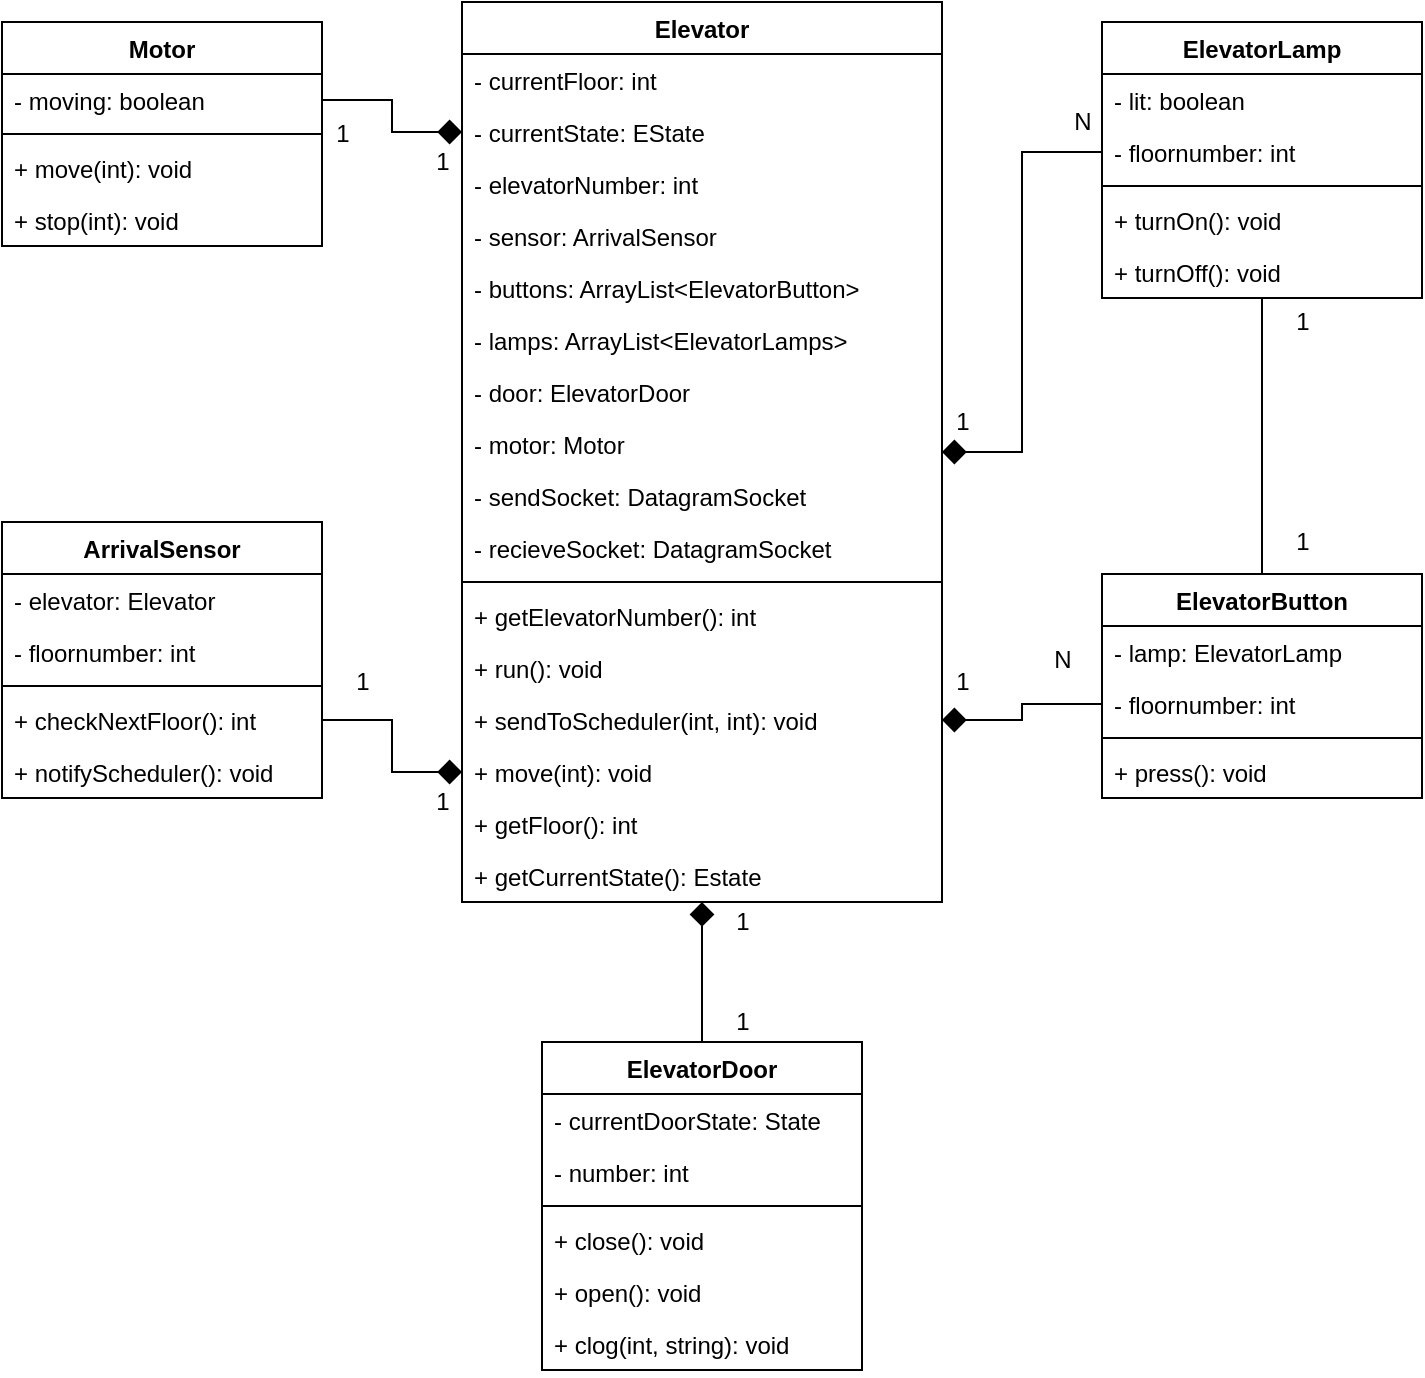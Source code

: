 <mxfile version="17.1.0" type="device"><diagram id="mqAwaWVRyFPyWEvbYP7I" name="Page-1"><mxGraphModel dx="1354" dy="792" grid="1" gridSize="10" guides="1" tooltips="1" connect="1" arrows="1" fold="1" page="1" pageScale="1" pageWidth="850" pageHeight="1100" math="0" shadow="0"><root><mxCell id="0"/><mxCell id="1" parent="0"/><mxCell id="f2Yjp5UeTi-kmXm_3Gc9-8" value="Elevator" style="swimlane;fontStyle=1;align=center;verticalAlign=top;childLayout=stackLayout;horizontal=1;startSize=26;horizontalStack=0;resizeParent=1;resizeParentMax=0;resizeLast=0;collapsible=1;marginBottom=0;" vertex="1" parent="1"><mxGeometry x="260" y="50" width="240" height="450" as="geometry"/></mxCell><mxCell id="f2Yjp5UeTi-kmXm_3Gc9-9" value="- currentFloor: int" style="text;strokeColor=none;fillColor=none;align=left;verticalAlign=top;spacingLeft=4;spacingRight=4;overflow=hidden;rotatable=0;points=[[0,0.5],[1,0.5]];portConstraint=eastwest;" vertex="1" parent="f2Yjp5UeTi-kmXm_3Gc9-8"><mxGeometry y="26" width="240" height="26" as="geometry"/></mxCell><mxCell id="f2Yjp5UeTi-kmXm_3Gc9-12" value="- currentState: EState" style="text;strokeColor=none;fillColor=none;align=left;verticalAlign=top;spacingLeft=4;spacingRight=4;overflow=hidden;rotatable=0;points=[[0,0.5],[1,0.5]];portConstraint=eastwest;" vertex="1" parent="f2Yjp5UeTi-kmXm_3Gc9-8"><mxGeometry y="52" width="240" height="26" as="geometry"/></mxCell><mxCell id="f2Yjp5UeTi-kmXm_3Gc9-13" value="- elevatorNumber: int" style="text;strokeColor=none;fillColor=none;align=left;verticalAlign=top;spacingLeft=4;spacingRight=4;overflow=hidden;rotatable=0;points=[[0,0.5],[1,0.5]];portConstraint=eastwest;" vertex="1" parent="f2Yjp5UeTi-kmXm_3Gc9-8"><mxGeometry y="78" width="240" height="26" as="geometry"/></mxCell><mxCell id="f2Yjp5UeTi-kmXm_3Gc9-14" value="- sensor: ArrivalSensor" style="text;strokeColor=none;fillColor=none;align=left;verticalAlign=top;spacingLeft=4;spacingRight=4;overflow=hidden;rotatable=0;points=[[0,0.5],[1,0.5]];portConstraint=eastwest;" vertex="1" parent="f2Yjp5UeTi-kmXm_3Gc9-8"><mxGeometry y="104" width="240" height="26" as="geometry"/></mxCell><mxCell id="f2Yjp5UeTi-kmXm_3Gc9-16" value="- buttons: ArrayList&lt;ElevatorButton&gt;" style="text;strokeColor=none;fillColor=none;align=left;verticalAlign=top;spacingLeft=4;spacingRight=4;overflow=hidden;rotatable=0;points=[[0,0.5],[1,0.5]];portConstraint=eastwest;" vertex="1" parent="f2Yjp5UeTi-kmXm_3Gc9-8"><mxGeometry y="130" width="240" height="26" as="geometry"/></mxCell><mxCell id="f2Yjp5UeTi-kmXm_3Gc9-17" value="- lamps: ArrayList&lt;ElevatorLamps&gt;" style="text;strokeColor=none;fillColor=none;align=left;verticalAlign=top;spacingLeft=4;spacingRight=4;overflow=hidden;rotatable=0;points=[[0,0.5],[1,0.5]];portConstraint=eastwest;" vertex="1" parent="f2Yjp5UeTi-kmXm_3Gc9-8"><mxGeometry y="156" width="240" height="26" as="geometry"/></mxCell><mxCell id="f2Yjp5UeTi-kmXm_3Gc9-15" value="- door: ElevatorDoor" style="text;strokeColor=none;fillColor=none;align=left;verticalAlign=top;spacingLeft=4;spacingRight=4;overflow=hidden;rotatable=0;points=[[0,0.5],[1,0.5]];portConstraint=eastwest;" vertex="1" parent="f2Yjp5UeTi-kmXm_3Gc9-8"><mxGeometry y="182" width="240" height="26" as="geometry"/></mxCell><mxCell id="f2Yjp5UeTi-kmXm_3Gc9-18" value="- motor: Motor" style="text;strokeColor=none;fillColor=none;align=left;verticalAlign=top;spacingLeft=4;spacingRight=4;overflow=hidden;rotatable=0;points=[[0,0.5],[1,0.5]];portConstraint=eastwest;" vertex="1" parent="f2Yjp5UeTi-kmXm_3Gc9-8"><mxGeometry y="208" width="240" height="26" as="geometry"/></mxCell><mxCell id="f2Yjp5UeTi-kmXm_3Gc9-69" value="- sendSocket: DatagramSocket" style="text;strokeColor=none;fillColor=none;align=left;verticalAlign=top;spacingLeft=4;spacingRight=4;overflow=hidden;rotatable=0;points=[[0,0.5],[1,0.5]];portConstraint=eastwest;" vertex="1" parent="f2Yjp5UeTi-kmXm_3Gc9-8"><mxGeometry y="234" width="240" height="26" as="geometry"/></mxCell><mxCell id="f2Yjp5UeTi-kmXm_3Gc9-70" value="- recieveSocket: DatagramSocket" style="text;strokeColor=none;fillColor=none;align=left;verticalAlign=top;spacingLeft=4;spacingRight=4;overflow=hidden;rotatable=0;points=[[0,0.5],[1,0.5]];portConstraint=eastwest;" vertex="1" parent="f2Yjp5UeTi-kmXm_3Gc9-8"><mxGeometry y="260" width="240" height="26" as="geometry"/></mxCell><mxCell id="f2Yjp5UeTi-kmXm_3Gc9-10" value="" style="line;strokeWidth=1;fillColor=none;align=left;verticalAlign=middle;spacingTop=-1;spacingLeft=3;spacingRight=3;rotatable=0;labelPosition=right;points=[];portConstraint=eastwest;" vertex="1" parent="f2Yjp5UeTi-kmXm_3Gc9-8"><mxGeometry y="286" width="240" height="8" as="geometry"/></mxCell><mxCell id="f2Yjp5UeTi-kmXm_3Gc9-11" value="+ getElevatorNumber(): int" style="text;strokeColor=none;fillColor=none;align=left;verticalAlign=top;spacingLeft=4;spacingRight=4;overflow=hidden;rotatable=0;points=[[0,0.5],[1,0.5]];portConstraint=eastwest;" vertex="1" parent="f2Yjp5UeTi-kmXm_3Gc9-8"><mxGeometry y="294" width="240" height="26" as="geometry"/></mxCell><mxCell id="f2Yjp5UeTi-kmXm_3Gc9-20" value="+ run(): void" style="text;strokeColor=none;fillColor=none;align=left;verticalAlign=top;spacingLeft=4;spacingRight=4;overflow=hidden;rotatable=0;points=[[0,0.5],[1,0.5]];portConstraint=eastwest;" vertex="1" parent="f2Yjp5UeTi-kmXm_3Gc9-8"><mxGeometry y="320" width="240" height="26" as="geometry"/></mxCell><mxCell id="f2Yjp5UeTi-kmXm_3Gc9-19" value="+ sendToScheduler(int, int): void" style="text;strokeColor=none;fillColor=none;align=left;verticalAlign=top;spacingLeft=4;spacingRight=4;overflow=hidden;rotatable=0;points=[[0,0.5],[1,0.5]];portConstraint=eastwest;" vertex="1" parent="f2Yjp5UeTi-kmXm_3Gc9-8"><mxGeometry y="346" width="240" height="26" as="geometry"/></mxCell><mxCell id="f2Yjp5UeTi-kmXm_3Gc9-21" value="+ move(int): void" style="text;strokeColor=none;fillColor=none;align=left;verticalAlign=top;spacingLeft=4;spacingRight=4;overflow=hidden;rotatable=0;points=[[0,0.5],[1,0.5]];portConstraint=eastwest;" vertex="1" parent="f2Yjp5UeTi-kmXm_3Gc9-8"><mxGeometry y="372" width="240" height="26" as="geometry"/></mxCell><mxCell id="f2Yjp5UeTi-kmXm_3Gc9-22" value="+ getFloor(): int" style="text;strokeColor=none;fillColor=none;align=left;verticalAlign=top;spacingLeft=4;spacingRight=4;overflow=hidden;rotatable=0;points=[[0,0.5],[1,0.5]];portConstraint=eastwest;" vertex="1" parent="f2Yjp5UeTi-kmXm_3Gc9-8"><mxGeometry y="398" width="240" height="26" as="geometry"/></mxCell><mxCell id="f2Yjp5UeTi-kmXm_3Gc9-23" value="+ getCurrentState(): Estate" style="text;strokeColor=none;fillColor=none;align=left;verticalAlign=top;spacingLeft=4;spacingRight=4;overflow=hidden;rotatable=0;points=[[0,0.5],[1,0.5]];portConstraint=eastwest;" vertex="1" parent="f2Yjp5UeTi-kmXm_3Gc9-8"><mxGeometry y="424" width="240" height="26" as="geometry"/></mxCell><mxCell id="f2Yjp5UeTi-kmXm_3Gc9-24" value="Motor" style="swimlane;fontStyle=1;align=center;verticalAlign=top;childLayout=stackLayout;horizontal=1;startSize=26;horizontalStack=0;resizeParent=1;resizeParentMax=0;resizeLast=0;collapsible=1;marginBottom=0;" vertex="1" parent="1"><mxGeometry x="30" y="60" width="160" height="112" as="geometry"/></mxCell><mxCell id="f2Yjp5UeTi-kmXm_3Gc9-25" value="- moving: boolean" style="text;strokeColor=none;fillColor=none;align=left;verticalAlign=top;spacingLeft=4;spacingRight=4;overflow=hidden;rotatable=0;points=[[0,0.5],[1,0.5]];portConstraint=eastwest;" vertex="1" parent="f2Yjp5UeTi-kmXm_3Gc9-24"><mxGeometry y="26" width="160" height="26" as="geometry"/></mxCell><mxCell id="f2Yjp5UeTi-kmXm_3Gc9-26" value="" style="line;strokeWidth=1;fillColor=none;align=left;verticalAlign=middle;spacingTop=-1;spacingLeft=3;spacingRight=3;rotatable=0;labelPosition=right;points=[];portConstraint=eastwest;" vertex="1" parent="f2Yjp5UeTi-kmXm_3Gc9-24"><mxGeometry y="52" width="160" height="8" as="geometry"/></mxCell><mxCell id="f2Yjp5UeTi-kmXm_3Gc9-27" value="+ move(int): void" style="text;strokeColor=none;fillColor=none;align=left;verticalAlign=top;spacingLeft=4;spacingRight=4;overflow=hidden;rotatable=0;points=[[0,0.5],[1,0.5]];portConstraint=eastwest;" vertex="1" parent="f2Yjp5UeTi-kmXm_3Gc9-24"><mxGeometry y="60" width="160" height="26" as="geometry"/></mxCell><mxCell id="f2Yjp5UeTi-kmXm_3Gc9-28" value="+ stop(int): void" style="text;strokeColor=none;fillColor=none;align=left;verticalAlign=top;spacingLeft=4;spacingRight=4;overflow=hidden;rotatable=0;points=[[0,0.5],[1,0.5]];portConstraint=eastwest;" vertex="1" parent="f2Yjp5UeTi-kmXm_3Gc9-24"><mxGeometry y="86" width="160" height="26" as="geometry"/></mxCell><mxCell id="f2Yjp5UeTi-kmXm_3Gc9-29" value="ElevatorLamp" style="swimlane;fontStyle=1;align=center;verticalAlign=top;childLayout=stackLayout;horizontal=1;startSize=26;horizontalStack=0;resizeParent=1;resizeParentMax=0;resizeLast=0;collapsible=1;marginBottom=0;" vertex="1" parent="1"><mxGeometry x="580" y="60" width="160" height="138" as="geometry"/></mxCell><mxCell id="f2Yjp5UeTi-kmXm_3Gc9-30" value="- lit: boolean" style="text;strokeColor=none;fillColor=none;align=left;verticalAlign=top;spacingLeft=4;spacingRight=4;overflow=hidden;rotatable=0;points=[[0,0.5],[1,0.5]];portConstraint=eastwest;" vertex="1" parent="f2Yjp5UeTi-kmXm_3Gc9-29"><mxGeometry y="26" width="160" height="26" as="geometry"/></mxCell><mxCell id="f2Yjp5UeTi-kmXm_3Gc9-34" value="- floornumber: int" style="text;strokeColor=none;fillColor=none;align=left;verticalAlign=top;spacingLeft=4;spacingRight=4;overflow=hidden;rotatable=0;points=[[0,0.5],[1,0.5]];portConstraint=eastwest;" vertex="1" parent="f2Yjp5UeTi-kmXm_3Gc9-29"><mxGeometry y="52" width="160" height="26" as="geometry"/></mxCell><mxCell id="f2Yjp5UeTi-kmXm_3Gc9-31" value="" style="line;strokeWidth=1;fillColor=none;align=left;verticalAlign=middle;spacingTop=-1;spacingLeft=3;spacingRight=3;rotatable=0;labelPosition=right;points=[];portConstraint=eastwest;" vertex="1" parent="f2Yjp5UeTi-kmXm_3Gc9-29"><mxGeometry y="78" width="160" height="8" as="geometry"/></mxCell><mxCell id="f2Yjp5UeTi-kmXm_3Gc9-32" value="+ turnOn(): void" style="text;strokeColor=none;fillColor=none;align=left;verticalAlign=top;spacingLeft=4;spacingRight=4;overflow=hidden;rotatable=0;points=[[0,0.5],[1,0.5]];portConstraint=eastwest;" vertex="1" parent="f2Yjp5UeTi-kmXm_3Gc9-29"><mxGeometry y="86" width="160" height="26" as="geometry"/></mxCell><mxCell id="f2Yjp5UeTi-kmXm_3Gc9-33" value="+ turnOff(): void" style="text;strokeColor=none;fillColor=none;align=left;verticalAlign=top;spacingLeft=4;spacingRight=4;overflow=hidden;rotatable=0;points=[[0,0.5],[1,0.5]];portConstraint=eastwest;" vertex="1" parent="f2Yjp5UeTi-kmXm_3Gc9-29"><mxGeometry y="112" width="160" height="26" as="geometry"/></mxCell><mxCell id="f2Yjp5UeTi-kmXm_3Gc9-55" style="edgeStyle=orthogonalEdgeStyle;rounded=0;orthogonalLoop=1;jettySize=auto;html=1;exitX=0.5;exitY=0;exitDx=0;exitDy=0;entryX=0.5;entryY=1;entryDx=0;entryDy=0;endArrow=diamond;endFill=1;endSize=10;" edge="1" parent="1" source="f2Yjp5UeTi-kmXm_3Gc9-35" target="f2Yjp5UeTi-kmXm_3Gc9-8"><mxGeometry relative="1" as="geometry"/></mxCell><mxCell id="f2Yjp5UeTi-kmXm_3Gc9-35" value="ElevatorDoor" style="swimlane;fontStyle=1;align=center;verticalAlign=top;childLayout=stackLayout;horizontal=1;startSize=26;horizontalStack=0;resizeParent=1;resizeParentMax=0;resizeLast=0;collapsible=1;marginBottom=0;" vertex="1" parent="1"><mxGeometry x="300" y="570" width="160" height="164" as="geometry"/></mxCell><mxCell id="f2Yjp5UeTi-kmXm_3Gc9-36" value="- currentDoorState: State" style="text;strokeColor=none;fillColor=none;align=left;verticalAlign=top;spacingLeft=4;spacingRight=4;overflow=hidden;rotatable=0;points=[[0,0.5],[1,0.5]];portConstraint=eastwest;" vertex="1" parent="f2Yjp5UeTi-kmXm_3Gc9-35"><mxGeometry y="26" width="160" height="26" as="geometry"/></mxCell><mxCell id="f2Yjp5UeTi-kmXm_3Gc9-37" value="- number: int" style="text;strokeColor=none;fillColor=none;align=left;verticalAlign=top;spacingLeft=4;spacingRight=4;overflow=hidden;rotatable=0;points=[[0,0.5],[1,0.5]];portConstraint=eastwest;" vertex="1" parent="f2Yjp5UeTi-kmXm_3Gc9-35"><mxGeometry y="52" width="160" height="26" as="geometry"/></mxCell><mxCell id="f2Yjp5UeTi-kmXm_3Gc9-38" value="" style="line;strokeWidth=1;fillColor=none;align=left;verticalAlign=middle;spacingTop=-1;spacingLeft=3;spacingRight=3;rotatable=0;labelPosition=right;points=[];portConstraint=eastwest;" vertex="1" parent="f2Yjp5UeTi-kmXm_3Gc9-35"><mxGeometry y="78" width="160" height="8" as="geometry"/></mxCell><mxCell id="f2Yjp5UeTi-kmXm_3Gc9-39" value="+ close(): void" style="text;strokeColor=none;fillColor=none;align=left;verticalAlign=top;spacingLeft=4;spacingRight=4;overflow=hidden;rotatable=0;points=[[0,0.5],[1,0.5]];portConstraint=eastwest;" vertex="1" parent="f2Yjp5UeTi-kmXm_3Gc9-35"><mxGeometry y="86" width="160" height="26" as="geometry"/></mxCell><mxCell id="f2Yjp5UeTi-kmXm_3Gc9-40" value="+ open(): void" style="text;strokeColor=none;fillColor=none;align=left;verticalAlign=top;spacingLeft=4;spacingRight=4;overflow=hidden;rotatable=0;points=[[0,0.5],[1,0.5]];portConstraint=eastwest;" vertex="1" parent="f2Yjp5UeTi-kmXm_3Gc9-35"><mxGeometry y="112" width="160" height="26" as="geometry"/></mxCell><mxCell id="f2Yjp5UeTi-kmXm_3Gc9-41" value="+ clog(int, string): void" style="text;strokeColor=none;fillColor=none;align=left;verticalAlign=top;spacingLeft=4;spacingRight=4;overflow=hidden;rotatable=0;points=[[0,0.5],[1,0.5]];portConstraint=eastwest;" vertex="1" parent="f2Yjp5UeTi-kmXm_3Gc9-35"><mxGeometry y="138" width="160" height="26" as="geometry"/></mxCell><mxCell id="f2Yjp5UeTi-kmXm_3Gc9-62" style="edgeStyle=orthogonalEdgeStyle;rounded=0;orthogonalLoop=1;jettySize=auto;html=1;exitX=0.5;exitY=0;exitDx=0;exitDy=0;endArrow=none;endFill=0;endSize=10;" edge="1" parent="1" source="f2Yjp5UeTi-kmXm_3Gc9-42" target="f2Yjp5UeTi-kmXm_3Gc9-29"><mxGeometry relative="1" as="geometry"/></mxCell><mxCell id="f2Yjp5UeTi-kmXm_3Gc9-42" value="ElevatorButton" style="swimlane;fontStyle=1;align=center;verticalAlign=top;childLayout=stackLayout;horizontal=1;startSize=26;horizontalStack=0;resizeParent=1;resizeParentMax=0;resizeLast=0;collapsible=1;marginBottom=0;" vertex="1" parent="1"><mxGeometry x="580" y="336" width="160" height="112" as="geometry"/></mxCell><mxCell id="f2Yjp5UeTi-kmXm_3Gc9-43" value="- lamp: ElevatorLamp" style="text;strokeColor=none;fillColor=none;align=left;verticalAlign=top;spacingLeft=4;spacingRight=4;overflow=hidden;rotatable=0;points=[[0,0.5],[1,0.5]];portConstraint=eastwest;" vertex="1" parent="f2Yjp5UeTi-kmXm_3Gc9-42"><mxGeometry y="26" width="160" height="26" as="geometry"/></mxCell><mxCell id="f2Yjp5UeTi-kmXm_3Gc9-44" value="- floornumber: int" style="text;strokeColor=none;fillColor=none;align=left;verticalAlign=top;spacingLeft=4;spacingRight=4;overflow=hidden;rotatable=0;points=[[0,0.5],[1,0.5]];portConstraint=eastwest;" vertex="1" parent="f2Yjp5UeTi-kmXm_3Gc9-42"><mxGeometry y="52" width="160" height="26" as="geometry"/></mxCell><mxCell id="f2Yjp5UeTi-kmXm_3Gc9-45" value="" style="line;strokeWidth=1;fillColor=none;align=left;verticalAlign=middle;spacingTop=-1;spacingLeft=3;spacingRight=3;rotatable=0;labelPosition=right;points=[];portConstraint=eastwest;" vertex="1" parent="f2Yjp5UeTi-kmXm_3Gc9-42"><mxGeometry y="78" width="160" height="8" as="geometry"/></mxCell><mxCell id="f2Yjp5UeTi-kmXm_3Gc9-46" value="+ press(): void" style="text;strokeColor=none;fillColor=none;align=left;verticalAlign=top;spacingLeft=4;spacingRight=4;overflow=hidden;rotatable=0;points=[[0,0.5],[1,0.5]];portConstraint=eastwest;" vertex="1" parent="f2Yjp5UeTi-kmXm_3Gc9-42"><mxGeometry y="86" width="160" height="26" as="geometry"/></mxCell><mxCell id="f2Yjp5UeTi-kmXm_3Gc9-48" value="ArrivalSensor" style="swimlane;fontStyle=1;align=center;verticalAlign=top;childLayout=stackLayout;horizontal=1;startSize=26;horizontalStack=0;resizeParent=1;resizeParentMax=0;resizeLast=0;collapsible=1;marginBottom=0;" vertex="1" parent="1"><mxGeometry x="30" y="310" width="160" height="138" as="geometry"/></mxCell><mxCell id="f2Yjp5UeTi-kmXm_3Gc9-49" value="- elevator: Elevator" style="text;strokeColor=none;fillColor=none;align=left;verticalAlign=top;spacingLeft=4;spacingRight=4;overflow=hidden;rotatable=0;points=[[0,0.5],[1,0.5]];portConstraint=eastwest;" vertex="1" parent="f2Yjp5UeTi-kmXm_3Gc9-48"><mxGeometry y="26" width="160" height="26" as="geometry"/></mxCell><mxCell id="f2Yjp5UeTi-kmXm_3Gc9-50" value="- floornumber: int" style="text;strokeColor=none;fillColor=none;align=left;verticalAlign=top;spacingLeft=4;spacingRight=4;overflow=hidden;rotatable=0;points=[[0,0.5],[1,0.5]];portConstraint=eastwest;" vertex="1" parent="f2Yjp5UeTi-kmXm_3Gc9-48"><mxGeometry y="52" width="160" height="26" as="geometry"/></mxCell><mxCell id="f2Yjp5UeTi-kmXm_3Gc9-51" value="" style="line;strokeWidth=1;fillColor=none;align=left;verticalAlign=middle;spacingTop=-1;spacingLeft=3;spacingRight=3;rotatable=0;labelPosition=right;points=[];portConstraint=eastwest;" vertex="1" parent="f2Yjp5UeTi-kmXm_3Gc9-48"><mxGeometry y="78" width="160" height="8" as="geometry"/></mxCell><mxCell id="f2Yjp5UeTi-kmXm_3Gc9-52" value="+ checkNextFloor(): int" style="text;strokeColor=none;fillColor=none;align=left;verticalAlign=top;spacingLeft=4;spacingRight=4;overflow=hidden;rotatable=0;points=[[0,0.5],[1,0.5]];portConstraint=eastwest;" vertex="1" parent="f2Yjp5UeTi-kmXm_3Gc9-48"><mxGeometry y="86" width="160" height="26" as="geometry"/></mxCell><mxCell id="f2Yjp5UeTi-kmXm_3Gc9-53" value="+ notifyScheduler(): void" style="text;strokeColor=none;fillColor=none;align=left;verticalAlign=top;spacingLeft=4;spacingRight=4;overflow=hidden;rotatable=0;points=[[0,0.5],[1,0.5]];portConstraint=eastwest;" vertex="1" parent="f2Yjp5UeTi-kmXm_3Gc9-48"><mxGeometry y="112" width="160" height="26" as="geometry"/></mxCell><mxCell id="f2Yjp5UeTi-kmXm_3Gc9-56" value="1" style="text;html=1;align=center;verticalAlign=middle;resizable=0;points=[];autosize=1;strokeColor=none;fillColor=none;" vertex="1" parent="1"><mxGeometry x="390" y="500" width="20" height="20" as="geometry"/></mxCell><mxCell id="f2Yjp5UeTi-kmXm_3Gc9-57" value="1" style="text;html=1;align=center;verticalAlign=middle;resizable=0;points=[];autosize=1;strokeColor=none;fillColor=none;" vertex="1" parent="1"><mxGeometry x="390" y="550" width="20" height="20" as="geometry"/></mxCell><mxCell id="f2Yjp5UeTi-kmXm_3Gc9-63" value="1" style="text;html=1;align=center;verticalAlign=middle;resizable=0;points=[];autosize=1;strokeColor=none;fillColor=none;" vertex="1" parent="1"><mxGeometry x="670" y="310" width="20" height="20" as="geometry"/></mxCell><mxCell id="f2Yjp5UeTi-kmXm_3Gc9-64" value="1" style="text;html=1;align=center;verticalAlign=middle;resizable=0;points=[];autosize=1;strokeColor=none;fillColor=none;" vertex="1" parent="1"><mxGeometry x="670" y="200" width="20" height="20" as="geometry"/></mxCell><mxCell id="f2Yjp5UeTi-kmXm_3Gc9-65" value="1" style="text;html=1;align=center;verticalAlign=middle;resizable=0;points=[];autosize=1;strokeColor=none;fillColor=none;" vertex="1" parent="1"><mxGeometry x="500" y="250" width="20" height="20" as="geometry"/></mxCell><mxCell id="f2Yjp5UeTi-kmXm_3Gc9-66" value="N" style="text;html=1;align=center;verticalAlign=middle;resizable=0;points=[];autosize=1;strokeColor=none;fillColor=none;" vertex="1" parent="1"><mxGeometry x="560" y="100" width="20" height="20" as="geometry"/></mxCell><mxCell id="f2Yjp5UeTi-kmXm_3Gc9-67" value="1" style="text;html=1;align=center;verticalAlign=middle;resizable=0;points=[];autosize=1;strokeColor=none;fillColor=none;" vertex="1" parent="1"><mxGeometry x="500" y="380" width="20" height="20" as="geometry"/></mxCell><mxCell id="f2Yjp5UeTi-kmXm_3Gc9-68" value="N" style="text;html=1;align=center;verticalAlign=middle;resizable=0;points=[];autosize=1;strokeColor=none;fillColor=none;" vertex="1" parent="1"><mxGeometry x="550" y="369" width="20" height="20" as="geometry"/></mxCell><mxCell id="f2Yjp5UeTi-kmXm_3Gc9-71" value="1" style="text;html=1;align=center;verticalAlign=middle;resizable=0;points=[];autosize=1;strokeColor=none;fillColor=none;" vertex="1" parent="1"><mxGeometry x="200" y="380" width="20" height="20" as="geometry"/></mxCell><mxCell id="f2Yjp5UeTi-kmXm_3Gc9-72" value="1" style="text;html=1;align=center;verticalAlign=middle;resizable=0;points=[];autosize=1;strokeColor=none;fillColor=none;" vertex="1" parent="1"><mxGeometry x="240" y="440" width="20" height="20" as="geometry"/></mxCell><mxCell id="f2Yjp5UeTi-kmXm_3Gc9-73" value="1" style="text;html=1;align=center;verticalAlign=middle;resizable=0;points=[];autosize=1;strokeColor=none;fillColor=none;" vertex="1" parent="1"><mxGeometry x="190" y="106" width="20" height="20" as="geometry"/></mxCell><mxCell id="f2Yjp5UeTi-kmXm_3Gc9-74" value="1" style="text;html=1;align=center;verticalAlign=middle;resizable=0;points=[];autosize=1;strokeColor=none;fillColor=none;" vertex="1" parent="1"><mxGeometry x="240" y="120" width="20" height="20" as="geometry"/></mxCell><mxCell id="f2Yjp5UeTi-kmXm_3Gc9-75" style="edgeStyle=orthogonalEdgeStyle;rounded=0;orthogonalLoop=1;jettySize=auto;html=1;exitX=0;exitY=0.5;exitDx=0;exitDy=0;endArrow=diamond;endFill=1;endSize=10;" edge="1" parent="1" source="f2Yjp5UeTi-kmXm_3Gc9-34" target="f2Yjp5UeTi-kmXm_3Gc9-8"><mxGeometry relative="1" as="geometry"/></mxCell><mxCell id="f2Yjp5UeTi-kmXm_3Gc9-76" style="edgeStyle=orthogonalEdgeStyle;rounded=0;orthogonalLoop=1;jettySize=auto;html=1;exitX=0;exitY=0.5;exitDx=0;exitDy=0;entryX=1;entryY=0.5;entryDx=0;entryDy=0;endArrow=diamond;endFill=1;endSize=10;" edge="1" parent="1" source="f2Yjp5UeTi-kmXm_3Gc9-44" target="f2Yjp5UeTi-kmXm_3Gc9-19"><mxGeometry relative="1" as="geometry"/></mxCell><mxCell id="f2Yjp5UeTi-kmXm_3Gc9-77" style="edgeStyle=orthogonalEdgeStyle;rounded=0;orthogonalLoop=1;jettySize=auto;html=1;exitX=1;exitY=0.5;exitDx=0;exitDy=0;entryX=0;entryY=0.5;entryDx=0;entryDy=0;endArrow=diamond;endFill=1;endSize=10;" edge="1" parent="1" source="f2Yjp5UeTi-kmXm_3Gc9-52" target="f2Yjp5UeTi-kmXm_3Gc9-21"><mxGeometry relative="1" as="geometry"/></mxCell><mxCell id="f2Yjp5UeTi-kmXm_3Gc9-78" style="edgeStyle=orthogonalEdgeStyle;rounded=0;orthogonalLoop=1;jettySize=auto;html=1;exitX=1;exitY=0.5;exitDx=0;exitDy=0;entryX=0;entryY=0.5;entryDx=0;entryDy=0;endArrow=diamond;endFill=1;endSize=10;" edge="1" parent="1" source="f2Yjp5UeTi-kmXm_3Gc9-25" target="f2Yjp5UeTi-kmXm_3Gc9-12"><mxGeometry relative="1" as="geometry"/></mxCell></root></mxGraphModel></diagram></mxfile>